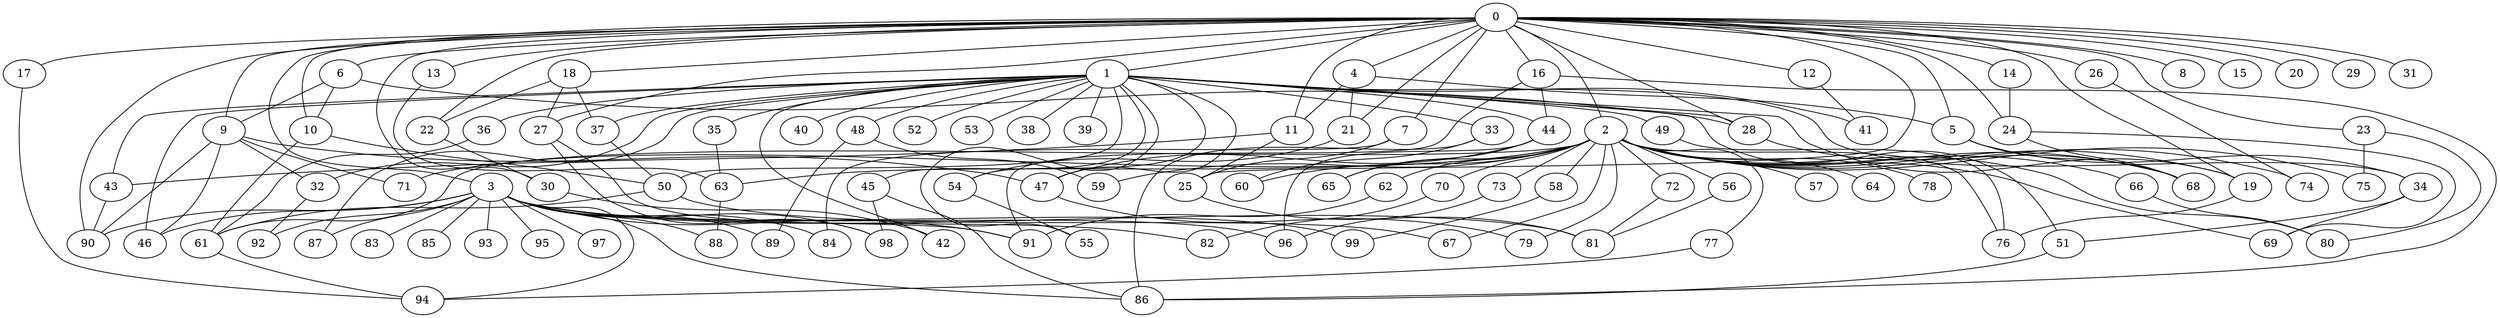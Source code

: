 
graph graphname {
    0 -- 1
0 -- 2
0 -- 3
0 -- 4
0 -- 5
0 -- 6
0 -- 7
0 -- 8
0 -- 9
0 -- 10
0 -- 11
0 -- 12
0 -- 13
0 -- 14
0 -- 15
0 -- 16
0 -- 17
0 -- 18
0 -- 19
0 -- 20
0 -- 21
0 -- 22
0 -- 23
0 -- 24
0 -- 25
0 -- 26
0 -- 27
0 -- 28
0 -- 29
0 -- 30
0 -- 31
0 -- 90
1 -- 32
1 -- 33
1 -- 34
1 -- 35
1 -- 36
1 -- 37
1 -- 38
1 -- 39
1 -- 40
1 -- 41
1 -- 42
1 -- 43
1 -- 44
1 -- 45
1 -- 46
1 -- 47
1 -- 48
1 -- 49
1 -- 50
1 -- 51
1 -- 52
1 -- 53
1 -- 54
1 -- 55
1 -- 87
1 -- 28
1 -- 19
2 -- 56
2 -- 57
2 -- 58
2 -- 59
2 -- 60
2 -- 61
2 -- 62
2 -- 63
2 -- 64
2 -- 65
2 -- 66
2 -- 67
2 -- 68
2 -- 69
2 -- 70
2 -- 71
2 -- 72
2 -- 73
2 -- 74
2 -- 75
2 -- 76
2 -- 77
2 -- 78
2 -- 79
2 -- 80
2 -- 19
3 -- 96
3 -- 98
3 -- 99
3 -- 97
3 -- 81
3 -- 82
3 -- 83
3 -- 84
3 -- 85
3 -- 86
3 -- 87
3 -- 88
3 -- 89
3 -- 90
3 -- 91
3 -- 92
3 -- 93
3 -- 94
3 -- 95
3 -- 46
4 -- 5
4 -- 11
4 -- 21
5 -- 68
5 -- 34
6 -- 9
6 -- 10
6 -- 28
7 -- 25
7 -- 84
9 -- 32
9 -- 90
9 -- 71
9 -- 47
9 -- 46
10 -- 61
10 -- 50
11 -- 43
11 -- 25
12 -- 41
13 -- 63
14 -- 24
16 -- 44
16 -- 91
16 -- 86
17 -- 94
18 -- 27
18 -- 37
18 -- 22
19 -- 76
21 -- 54
22 -- 30
23 -- 80
23 -- 75
24 -- 68
24 -- 69
25 -- 81
26 -- 74
27 -- 98
27 -- 91
28 -- 68
30 -- 42
32 -- 92
33 -- 86
33 -- 60
34 -- 51
34 -- 69
35 -- 63
36 -- 61
37 -- 50
43 -- 90
44 -- 96
44 -- 47
44 -- 65
45 -- 98
45 -- 86
47 -- 79
48 -- 89
48 -- 59
49 -- 76
50 -- 61
50 -- 67
51 -- 86
54 -- 55
56 -- 81
58 -- 99
61 -- 94
62 -- 91
63 -- 88
66 -- 80
70 -- 82
72 -- 81
73 -- 96
77 -- 94

}
